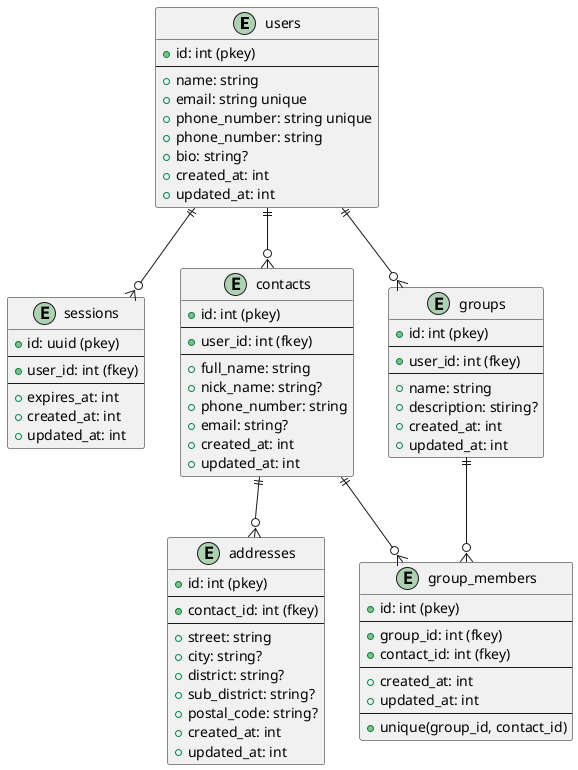 "@startuml ERD"

entity "users" {
	+id: int (pkey)
	--
	+name: string
	+email: string unique
	+phone_number: string unique
	+phone_number: string
	+bio: string?
	+created_at: int
	+updated_at: int
}

entity "sessions" {
	+id: uuid (pkey)
	--
  +user_id: int (fkey)
	--
	+expires_at: int
	+created_at: int
	+updated_at: int
}

entity "contacts" {
	+id: int (pkey)
	--
	+user_id: int (fkey)
	--
	+full_name: string
	+nick_name: string?
	+phone_number: string
	+email: string?
	+created_at: int
	+updated_at: int
}

entity "addresses" {
	+id: int (pkey)
	--
	+contact_id: int (fkey)
	--
	+street: string
	+city: string?
	+district: string?
	+sub_district: string?
	+postal_code: string?
	+created_at: int
	+updated_at: int
}

entity "groups" {
	+id: int (pkey)
	--
	+user_id: int (fkey)
	--
	+name: string
  +description: stiring?
	+created_at: int
	+updated_at: int
}

entity "group_members" {
	+id: int (pkey)
	--
	+group_id: int (fkey)
	+contact_id: int (fkey)
	--
	+created_at: int
	+updated_at: int
	--
  +unique(group_id, contact_id)
}



users ||--o{ sessions
users ||--o{ contacts
users ||--o{ groups
contacts ||--o{ addresses
contacts ||--o{ group_members
groups ||--o{ group_members

@enduml